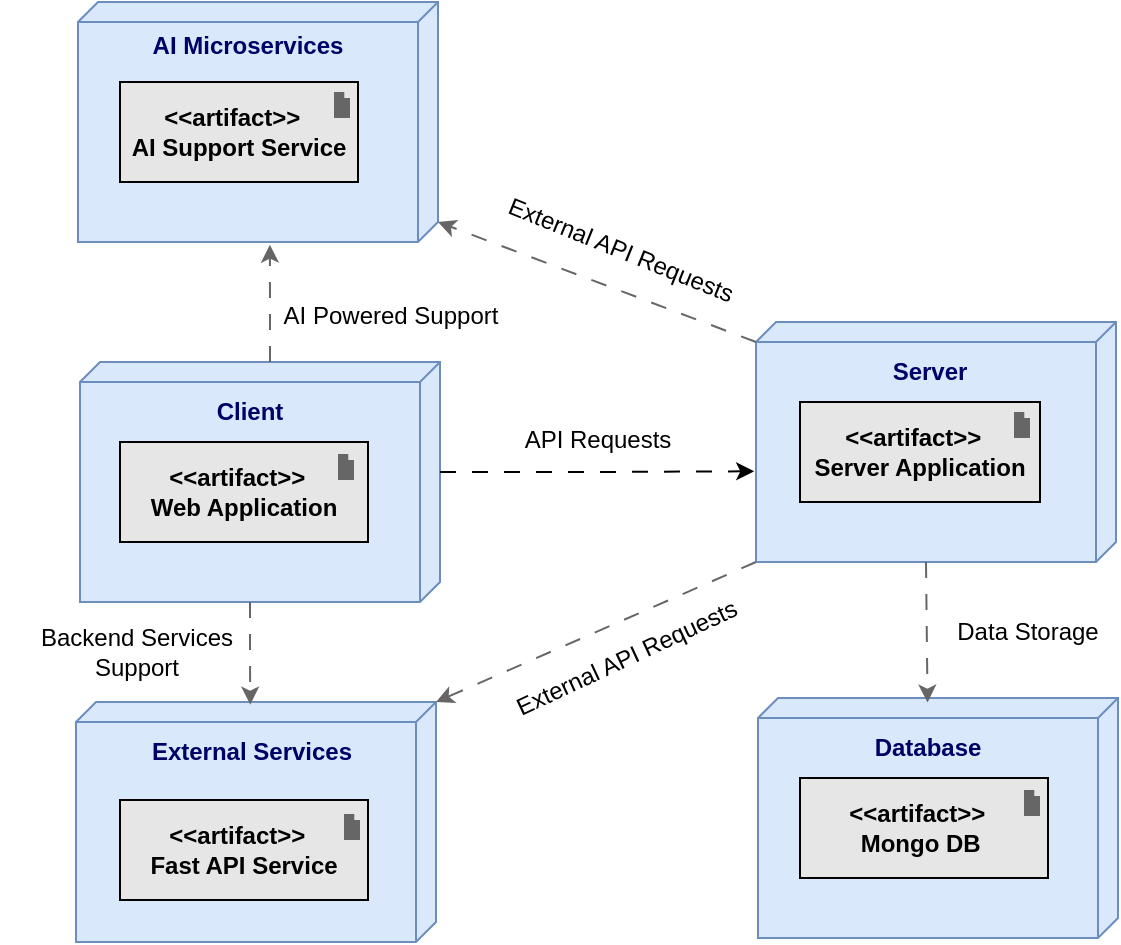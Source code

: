 <mxfile version="24.7.17">
  <diagram name="Page-1" id="QCBw_KwYSbMait1eadRm">
    <mxGraphModel dx="1032" dy="539" grid="1" gridSize="10" guides="1" tooltips="1" connect="1" arrows="1" fold="1" page="1" pageScale="1" pageWidth="850" pageHeight="1100" math="0" shadow="0">
      <root>
        <mxCell id="0" />
        <mxCell id="1" parent="0" />
        <mxCell id="Pvi0kwiqwuQi8bPL7HTd-1" value="" style="verticalAlign=top;align=center;spacingTop=8;spacingLeft=2;spacingRight=12;shape=cube;size=10;direction=south;fontStyle=4;html=1;whiteSpace=wrap;fillColor=#dae8fc;strokeColor=#6c8ebf;" vertex="1" parent="1">
          <mxGeometry x="129" y="70" width="180" height="120" as="geometry" />
        </mxCell>
        <mxCell id="Pvi0kwiqwuQi8bPL7HTd-6" value="&lt;b&gt;&lt;font color=&quot;#000066&quot;&gt;AI Microservices&lt;/font&gt;&lt;/b&gt;" style="text;html=1;align=center;verticalAlign=middle;whiteSpace=wrap;rounded=0;" vertex="1" parent="1">
          <mxGeometry x="159" y="77" width="110" height="30" as="geometry" />
        </mxCell>
        <mxCell id="Pvi0kwiqwuQi8bPL7HTd-7" value="" style="verticalAlign=top;align=center;spacingTop=8;spacingLeft=2;spacingRight=12;shape=cube;size=10;direction=south;fontStyle=4;html=1;whiteSpace=wrap;fillColor=#dae8fc;strokeColor=#6c8ebf;" vertex="1" parent="1">
          <mxGeometry x="130" y="250" width="180" height="120" as="geometry" />
        </mxCell>
        <mxCell id="Pvi0kwiqwuQi8bPL7HTd-8" value="&lt;b&gt;&lt;font color=&quot;#000066&quot;&gt;Client&lt;/font&gt;&lt;/b&gt;" style="text;html=1;align=center;verticalAlign=middle;whiteSpace=wrap;rounded=0;" vertex="1" parent="1">
          <mxGeometry x="160" y="260" width="110" height="30" as="geometry" />
        </mxCell>
        <mxCell id="Pvi0kwiqwuQi8bPL7HTd-9" value="" style="verticalAlign=top;align=center;spacingTop=8;spacingLeft=2;spacingRight=12;shape=cube;size=10;direction=south;fontStyle=4;html=1;whiteSpace=wrap;fillColor=#dae8fc;strokeColor=#6c8ebf;" vertex="1" parent="1">
          <mxGeometry x="128" y="420" width="180" height="120" as="geometry" />
        </mxCell>
        <mxCell id="Pvi0kwiqwuQi8bPL7HTd-10" value="&lt;b&gt;&lt;font color=&quot;#000066&quot;&gt;External Services&lt;/font&gt;&lt;/b&gt;" style="text;html=1;align=center;verticalAlign=middle;whiteSpace=wrap;rounded=0;" vertex="1" parent="1">
          <mxGeometry x="161" y="430" width="110" height="30" as="geometry" />
        </mxCell>
        <mxCell id="Pvi0kwiqwuQi8bPL7HTd-11" value="" style="verticalAlign=top;align=center;spacingTop=8;spacingLeft=2;spacingRight=12;shape=cube;size=10;direction=south;fontStyle=4;html=1;whiteSpace=wrap;fillColor=#dae8fc;strokeColor=#6c8ebf;" vertex="1" parent="1">
          <mxGeometry x="468" y="230" width="180" height="120" as="geometry" />
        </mxCell>
        <mxCell id="Pvi0kwiqwuQi8bPL7HTd-12" value="&lt;b&gt;&lt;font color=&quot;#000066&quot;&gt;Server&lt;/font&gt;&lt;/b&gt;" style="text;html=1;align=center;verticalAlign=middle;whiteSpace=wrap;rounded=0;" vertex="1" parent="1">
          <mxGeometry x="500" y="240" width="110" height="30" as="geometry" />
        </mxCell>
        <mxCell id="Pvi0kwiqwuQi8bPL7HTd-13" value="" style="verticalAlign=top;align=center;spacingTop=8;spacingLeft=2;spacingRight=12;shape=cube;size=10;direction=south;fontStyle=4;html=1;whiteSpace=wrap;fillColor=#dae8fc;strokeColor=#6c8ebf;" vertex="1" parent="1">
          <mxGeometry x="469" y="418" width="180" height="120" as="geometry" />
        </mxCell>
        <mxCell id="Pvi0kwiqwuQi8bPL7HTd-14" value="&lt;b&gt;&lt;font color=&quot;#000066&quot;&gt;Database&lt;/font&gt;&lt;/b&gt;" style="text;html=1;align=center;verticalAlign=middle;whiteSpace=wrap;rounded=0;" vertex="1" parent="1">
          <mxGeometry x="499" y="428" width="110" height="30" as="geometry" />
        </mxCell>
        <mxCell id="Pvi0kwiqwuQi8bPL7HTd-15" value="&lt;b&gt;&amp;lt;&amp;lt;artifact&amp;gt;&amp;gt;&amp;nbsp;&amp;nbsp;&lt;br&gt;AI Support Service&lt;/b&gt;" style="rounded=0;whiteSpace=wrap;html=1;fillColor=#E6E6E6;" vertex="1" parent="1">
          <mxGeometry x="150" y="110" width="119" height="50" as="geometry" />
        </mxCell>
        <mxCell id="Pvi0kwiqwuQi8bPL7HTd-16" value="&lt;b&gt;&amp;lt;&amp;lt;artifact&amp;gt;&amp;gt;&amp;nbsp;&amp;nbsp;&lt;br&gt;Web Application&lt;/b&gt;" style="rounded=0;whiteSpace=wrap;html=1;fillColor=#E6E6E6;" vertex="1" parent="1">
          <mxGeometry x="150" y="290" width="124" height="50" as="geometry" />
        </mxCell>
        <mxCell id="Pvi0kwiqwuQi8bPL7HTd-17" value="&lt;b&gt;&amp;lt;&amp;lt;artifact&amp;gt;&amp;gt;&amp;nbsp;&amp;nbsp;&lt;br&gt;Fast API Service&lt;/b&gt;" style="rounded=0;whiteSpace=wrap;html=1;fillColor=#E6E6E6;" vertex="1" parent="1">
          <mxGeometry x="150" y="469" width="124" height="50" as="geometry" />
        </mxCell>
        <mxCell id="Pvi0kwiqwuQi8bPL7HTd-18" value="&lt;b&gt;&amp;lt;&amp;lt;artifact&amp;gt;&amp;gt;&amp;nbsp;&amp;nbsp;&lt;br&gt;&lt;/b&gt;&lt;div&gt;&lt;b&gt;Server Application&lt;/b&gt;&lt;/div&gt;" style="rounded=0;whiteSpace=wrap;html=1;fillColor=#E6E6E6;" vertex="1" parent="1">
          <mxGeometry x="490" y="270" width="120" height="50" as="geometry" />
        </mxCell>
        <mxCell id="Pvi0kwiqwuQi8bPL7HTd-19" value="&lt;b&gt;&amp;lt;&amp;lt;artifact&amp;gt;&amp;gt;&amp;nbsp;&amp;nbsp;&lt;br&gt;Mongo DB&amp;nbsp;&lt;/b&gt;" style="rounded=0;whiteSpace=wrap;html=1;fillColor=#E6E6E6;" vertex="1" parent="1">
          <mxGeometry x="490" y="458" width="124" height="50" as="geometry" />
        </mxCell>
        <mxCell id="Pvi0kwiqwuQi8bPL7HTd-25" value="" style="html=1;verticalLabelPosition=bottom;align=center;labelBackgroundColor=#ffffff;verticalAlign=top;strokeWidth=2;strokeColor=#E6E6E6;shadow=0;dashed=0;shape=mxgraph.ios7.icons.document;fillColor=#666666;" vertex="1" parent="1">
          <mxGeometry x="258" y="295" width="10" height="15" as="geometry" />
        </mxCell>
        <mxCell id="Pvi0kwiqwuQi8bPL7HTd-26" value="" style="html=1;verticalLabelPosition=bottom;align=center;labelBackgroundColor=#ffffff;verticalAlign=top;strokeWidth=2;strokeColor=#E6E6E6;shadow=0;dashed=0;shape=mxgraph.ios7.icons.document;fillColor=#666666;" vertex="1" parent="1">
          <mxGeometry x="261" y="475" width="10" height="15" as="geometry" />
        </mxCell>
        <mxCell id="Pvi0kwiqwuQi8bPL7HTd-27" value="" style="html=1;verticalLabelPosition=bottom;align=center;labelBackgroundColor=#ffffff;verticalAlign=top;strokeWidth=2;strokeColor=#E6E6E6;shadow=0;dashed=0;shape=mxgraph.ios7.icons.document;fillColor=#666666;" vertex="1" parent="1">
          <mxGeometry x="256" y="114" width="10" height="15" as="geometry" />
        </mxCell>
        <mxCell id="Pvi0kwiqwuQi8bPL7HTd-28" value="" style="html=1;verticalLabelPosition=bottom;align=center;labelBackgroundColor=#ffffff;verticalAlign=top;strokeWidth=2;strokeColor=#E6E6E6;shadow=0;dashed=0;shape=mxgraph.ios7.icons.document;fillColor=#666666;" vertex="1" parent="1">
          <mxGeometry x="596" y="274" width="10" height="15" as="geometry" />
        </mxCell>
        <mxCell id="Pvi0kwiqwuQi8bPL7HTd-29" value="" style="html=1;verticalLabelPosition=bottom;align=center;labelBackgroundColor=#ffffff;verticalAlign=top;strokeWidth=2;strokeColor=#E6E6E6;shadow=0;dashed=0;shape=mxgraph.ios7.icons.document;fillColor=#666666;" vertex="1" parent="1">
          <mxGeometry x="601" y="463" width="10" height="15" as="geometry" />
        </mxCell>
        <mxCell id="Pvi0kwiqwuQi8bPL7HTd-31" value="" style="endArrow=classic;html=1;rounded=0;entryX=0;entryY=0;entryDx=110;entryDy=0;entryPerimeter=0;exitX=0;exitY=0;exitDx=10;exitDy=180;exitPerimeter=0;dashed=1;dashPattern=8 8;strokeColor=#666666;" edge="1" parent="1" source="Pvi0kwiqwuQi8bPL7HTd-11" target="Pvi0kwiqwuQi8bPL7HTd-1">
          <mxGeometry width="50" height="50" relative="1" as="geometry">
            <mxPoint x="400" y="320" as="sourcePoint" />
            <mxPoint x="450" y="270" as="targetPoint" />
          </mxGeometry>
        </mxCell>
        <mxCell id="Pvi0kwiqwuQi8bPL7HTd-34" value="" style="endArrow=classic;html=1;rounded=0;entryX=0;entryY=0;entryDx=0;entryDy=0;entryPerimeter=0;exitX=1;exitY=1;exitDx=0;exitDy=0;exitPerimeter=0;dashed=1;dashPattern=8 8;strokeColor=#666666;" edge="1" parent="1" source="Pvi0kwiqwuQi8bPL7HTd-11" target="Pvi0kwiqwuQi8bPL7HTd-9">
          <mxGeometry width="50" height="50" relative="1" as="geometry">
            <mxPoint x="400" y="360" as="sourcePoint" />
            <mxPoint x="450" y="310" as="targetPoint" />
          </mxGeometry>
        </mxCell>
        <mxCell id="Pvi0kwiqwuQi8bPL7HTd-35" style="edgeStyle=orthogonalEdgeStyle;rounded=0;orthogonalLoop=1;jettySize=auto;html=1;exitX=0;exitY=0;exitDx=120;exitDy=95;exitPerimeter=0;entryX=0.011;entryY=0.516;entryDx=0;entryDy=0;entryPerimeter=0;dashed=1;dashPattern=8 8;strokeColor=#666666;" edge="1" parent="1" source="Pvi0kwiqwuQi8bPL7HTd-7" target="Pvi0kwiqwuQi8bPL7HTd-9">
          <mxGeometry relative="1" as="geometry" />
        </mxCell>
        <mxCell id="Pvi0kwiqwuQi8bPL7HTd-36" style="edgeStyle=orthogonalEdgeStyle;rounded=0;orthogonalLoop=1;jettySize=auto;html=1;exitX=0;exitY=0;exitDx=0;exitDy=85;exitPerimeter=0;entryX=1.011;entryY=0.467;entryDx=0;entryDy=0;entryPerimeter=0;dashed=1;dashPattern=8 8;strokeColor=#666666;" edge="1" parent="1" source="Pvi0kwiqwuQi8bPL7HTd-7" target="Pvi0kwiqwuQi8bPL7HTd-1">
          <mxGeometry relative="1" as="geometry" />
        </mxCell>
        <mxCell id="Pvi0kwiqwuQi8bPL7HTd-38" value="" style="endArrow=classic;html=1;rounded=0;exitX=0;exitY=0;exitDx=120;exitDy=95;exitPerimeter=0;entryX=0.019;entryY=0.529;entryDx=0;entryDy=0;entryPerimeter=0;dashed=1;dashPattern=8 8;strokeColor=#666666;" edge="1" parent="1" source="Pvi0kwiqwuQi8bPL7HTd-11" target="Pvi0kwiqwuQi8bPL7HTd-13">
          <mxGeometry width="50" height="50" relative="1" as="geometry">
            <mxPoint x="400" y="400" as="sourcePoint" />
            <mxPoint x="450" y="350" as="targetPoint" />
          </mxGeometry>
        </mxCell>
        <mxCell id="Pvi0kwiqwuQi8bPL7HTd-39" style="edgeStyle=orthogonalEdgeStyle;rounded=0;orthogonalLoop=1;jettySize=auto;html=1;exitX=0;exitY=0;exitDx=55;exitDy=0;exitPerimeter=0;entryX=0.622;entryY=1.005;entryDx=0;entryDy=0;entryPerimeter=0;dashed=1;dashPattern=8 8;" edge="1" parent="1" source="Pvi0kwiqwuQi8bPL7HTd-7" target="Pvi0kwiqwuQi8bPL7HTd-11">
          <mxGeometry relative="1" as="geometry" />
        </mxCell>
        <mxCell id="Pvi0kwiqwuQi8bPL7HTd-40" value="API Requests" style="text;html=1;align=center;verticalAlign=middle;whiteSpace=wrap;rounded=0;" vertex="1" parent="1">
          <mxGeometry x="344" y="274" width="90" height="30" as="geometry" />
        </mxCell>
        <mxCell id="Pvi0kwiqwuQi8bPL7HTd-41" value="Data Storage" style="text;html=1;align=center;verticalAlign=middle;whiteSpace=wrap;rounded=0;" vertex="1" parent="1">
          <mxGeometry x="559" y="370" width="90" height="30" as="geometry" />
        </mxCell>
        <mxCell id="Pvi0kwiqwuQi8bPL7HTd-42" value="External API Requests" style="text;html=1;align=center;verticalAlign=middle;whiteSpace=wrap;rounded=0;rotation=22;" vertex="1" parent="1">
          <mxGeometry x="331.71" y="179.2" width="137" height="30" as="geometry" />
        </mxCell>
        <mxCell id="Pvi0kwiqwuQi8bPL7HTd-45" value="External API Requests" style="text;html=1;align=center;verticalAlign=middle;whiteSpace=wrap;rounded=0;rotation=335;" vertex="1" parent="1">
          <mxGeometry x="335" y="383" width="137" height="30" as="geometry" />
        </mxCell>
        <mxCell id="Pvi0kwiqwuQi8bPL7HTd-46" value="AI Powered Support" style="text;html=1;align=center;verticalAlign=middle;whiteSpace=wrap;rounded=0;rotation=0;" vertex="1" parent="1">
          <mxGeometry x="217.0" y="212" width="137" height="30" as="geometry" />
        </mxCell>
        <mxCell id="Pvi0kwiqwuQi8bPL7HTd-47" value="Backend Services Support" style="text;html=1;align=center;verticalAlign=middle;whiteSpace=wrap;rounded=0;rotation=0;" vertex="1" parent="1">
          <mxGeometry x="90.0" y="380" width="137" height="30" as="geometry" />
        </mxCell>
      </root>
    </mxGraphModel>
  </diagram>
</mxfile>
